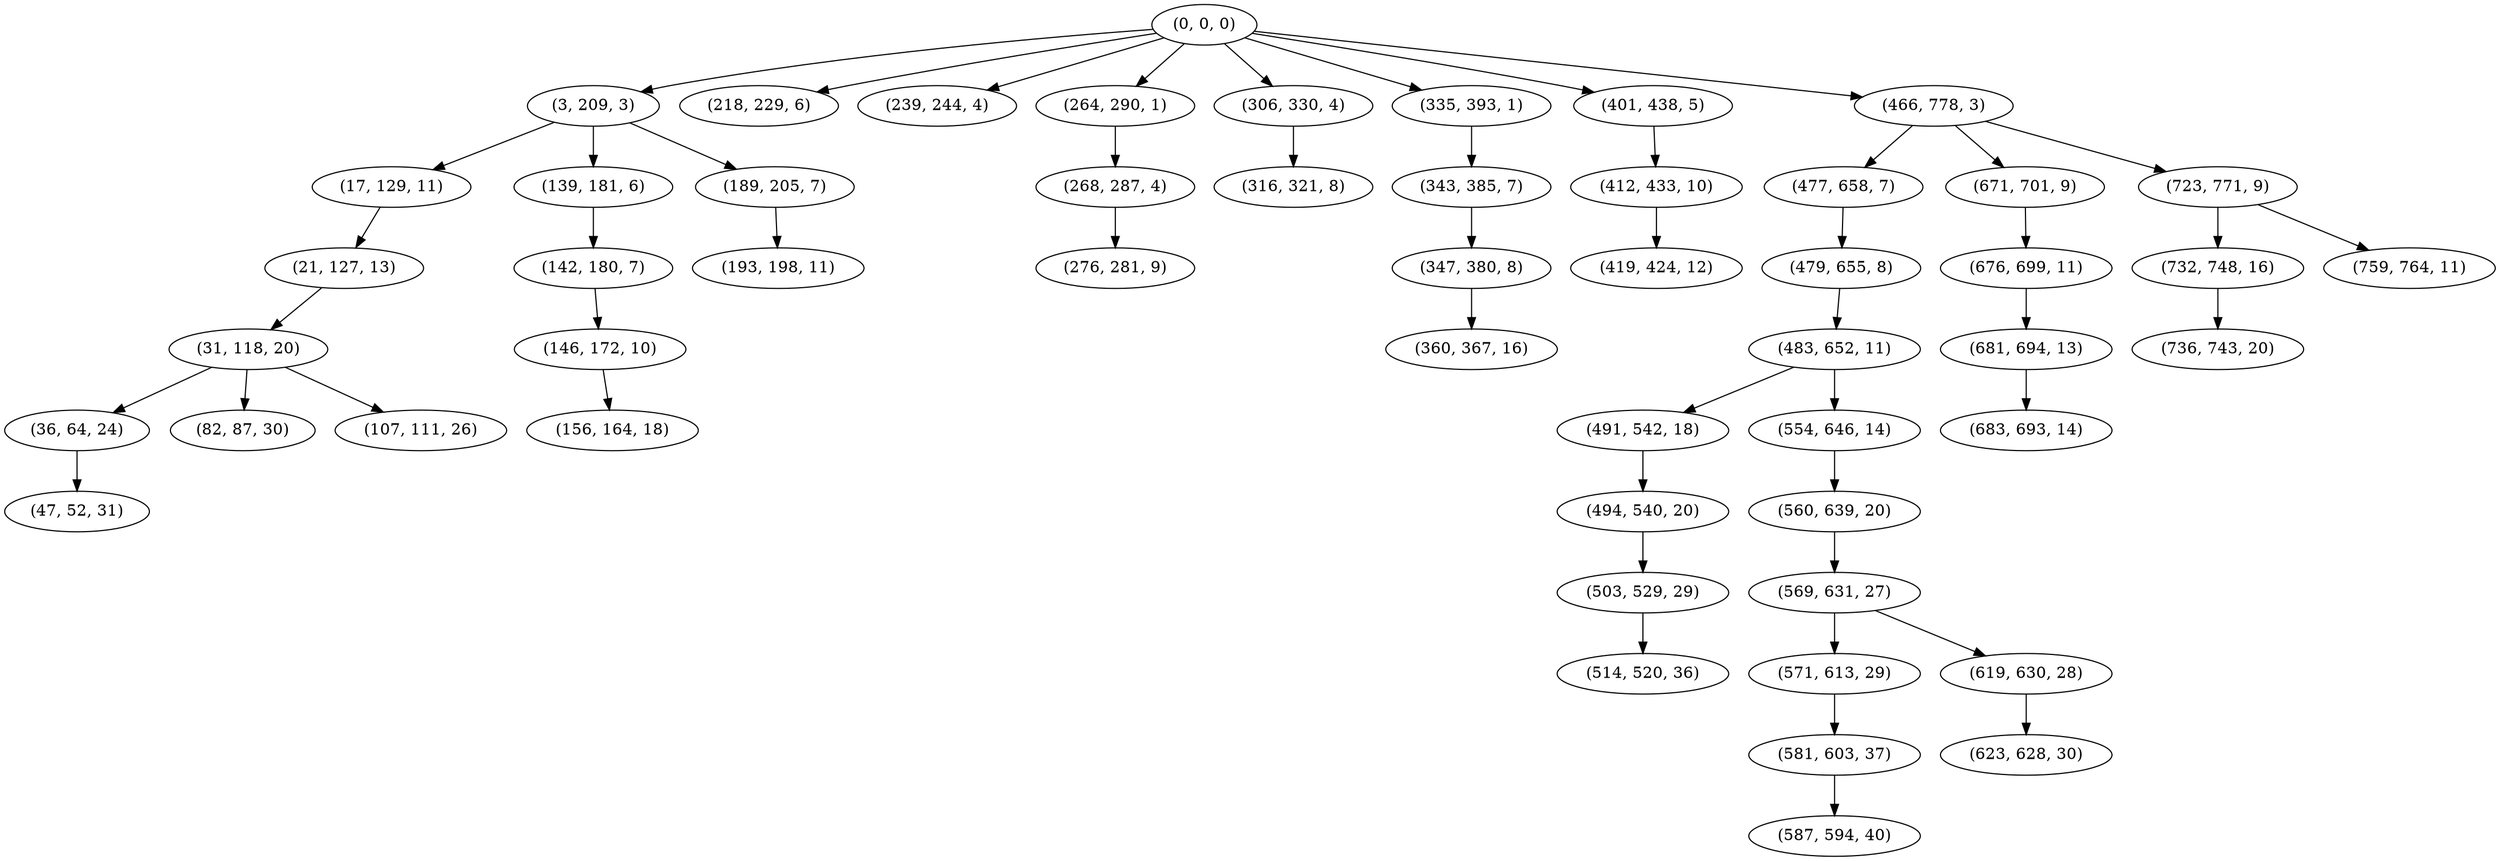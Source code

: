 digraph tree {
    "(0, 0, 0)";
    "(3, 209, 3)";
    "(17, 129, 11)";
    "(21, 127, 13)";
    "(31, 118, 20)";
    "(36, 64, 24)";
    "(47, 52, 31)";
    "(82, 87, 30)";
    "(107, 111, 26)";
    "(139, 181, 6)";
    "(142, 180, 7)";
    "(146, 172, 10)";
    "(156, 164, 18)";
    "(189, 205, 7)";
    "(193, 198, 11)";
    "(218, 229, 6)";
    "(239, 244, 4)";
    "(264, 290, 1)";
    "(268, 287, 4)";
    "(276, 281, 9)";
    "(306, 330, 4)";
    "(316, 321, 8)";
    "(335, 393, 1)";
    "(343, 385, 7)";
    "(347, 380, 8)";
    "(360, 367, 16)";
    "(401, 438, 5)";
    "(412, 433, 10)";
    "(419, 424, 12)";
    "(466, 778, 3)";
    "(477, 658, 7)";
    "(479, 655, 8)";
    "(483, 652, 11)";
    "(491, 542, 18)";
    "(494, 540, 20)";
    "(503, 529, 29)";
    "(514, 520, 36)";
    "(554, 646, 14)";
    "(560, 639, 20)";
    "(569, 631, 27)";
    "(571, 613, 29)";
    "(581, 603, 37)";
    "(587, 594, 40)";
    "(619, 630, 28)";
    "(623, 628, 30)";
    "(671, 701, 9)";
    "(676, 699, 11)";
    "(681, 694, 13)";
    "(683, 693, 14)";
    "(723, 771, 9)";
    "(732, 748, 16)";
    "(736, 743, 20)";
    "(759, 764, 11)";
    "(0, 0, 0)" -> "(3, 209, 3)";
    "(0, 0, 0)" -> "(218, 229, 6)";
    "(0, 0, 0)" -> "(239, 244, 4)";
    "(0, 0, 0)" -> "(264, 290, 1)";
    "(0, 0, 0)" -> "(306, 330, 4)";
    "(0, 0, 0)" -> "(335, 393, 1)";
    "(0, 0, 0)" -> "(401, 438, 5)";
    "(0, 0, 0)" -> "(466, 778, 3)";
    "(3, 209, 3)" -> "(17, 129, 11)";
    "(3, 209, 3)" -> "(139, 181, 6)";
    "(3, 209, 3)" -> "(189, 205, 7)";
    "(17, 129, 11)" -> "(21, 127, 13)";
    "(21, 127, 13)" -> "(31, 118, 20)";
    "(31, 118, 20)" -> "(36, 64, 24)";
    "(31, 118, 20)" -> "(82, 87, 30)";
    "(31, 118, 20)" -> "(107, 111, 26)";
    "(36, 64, 24)" -> "(47, 52, 31)";
    "(139, 181, 6)" -> "(142, 180, 7)";
    "(142, 180, 7)" -> "(146, 172, 10)";
    "(146, 172, 10)" -> "(156, 164, 18)";
    "(189, 205, 7)" -> "(193, 198, 11)";
    "(264, 290, 1)" -> "(268, 287, 4)";
    "(268, 287, 4)" -> "(276, 281, 9)";
    "(306, 330, 4)" -> "(316, 321, 8)";
    "(335, 393, 1)" -> "(343, 385, 7)";
    "(343, 385, 7)" -> "(347, 380, 8)";
    "(347, 380, 8)" -> "(360, 367, 16)";
    "(401, 438, 5)" -> "(412, 433, 10)";
    "(412, 433, 10)" -> "(419, 424, 12)";
    "(466, 778, 3)" -> "(477, 658, 7)";
    "(466, 778, 3)" -> "(671, 701, 9)";
    "(466, 778, 3)" -> "(723, 771, 9)";
    "(477, 658, 7)" -> "(479, 655, 8)";
    "(479, 655, 8)" -> "(483, 652, 11)";
    "(483, 652, 11)" -> "(491, 542, 18)";
    "(483, 652, 11)" -> "(554, 646, 14)";
    "(491, 542, 18)" -> "(494, 540, 20)";
    "(494, 540, 20)" -> "(503, 529, 29)";
    "(503, 529, 29)" -> "(514, 520, 36)";
    "(554, 646, 14)" -> "(560, 639, 20)";
    "(560, 639, 20)" -> "(569, 631, 27)";
    "(569, 631, 27)" -> "(571, 613, 29)";
    "(569, 631, 27)" -> "(619, 630, 28)";
    "(571, 613, 29)" -> "(581, 603, 37)";
    "(581, 603, 37)" -> "(587, 594, 40)";
    "(619, 630, 28)" -> "(623, 628, 30)";
    "(671, 701, 9)" -> "(676, 699, 11)";
    "(676, 699, 11)" -> "(681, 694, 13)";
    "(681, 694, 13)" -> "(683, 693, 14)";
    "(723, 771, 9)" -> "(732, 748, 16)";
    "(723, 771, 9)" -> "(759, 764, 11)";
    "(732, 748, 16)" -> "(736, 743, 20)";
}
